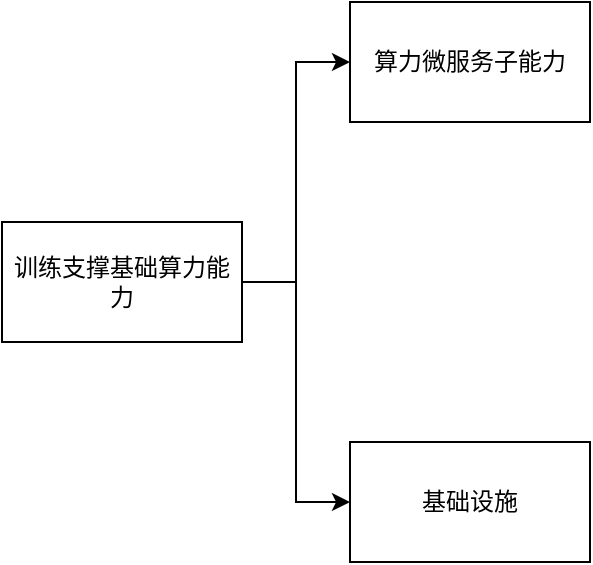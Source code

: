 <mxfile version="24.5.3" type="github">
  <diagram name="第 1 页" id="PtkZFWCqN2UXBrDpLfKn">
    <mxGraphModel dx="1455" dy="1074" grid="1" gridSize="10" guides="1" tooltips="1" connect="1" arrows="1" fold="1" page="1" pageScale="1" pageWidth="827" pageHeight="1169" math="0" shadow="0">
      <root>
        <mxCell id="0" />
        <mxCell id="1" parent="0" />
        <mxCell id="CuloAdzWNhMf48beZ4s1-1" style="edgeStyle=orthogonalEdgeStyle;rounded=0;orthogonalLoop=1;jettySize=auto;html=1;entryX=0;entryY=0.5;entryDx=0;entryDy=0;" edge="1" parent="1" source="5mnBoArpZEisCa4G6p56-1" target="5mnBoArpZEisCa4G6p56-2">
          <mxGeometry relative="1" as="geometry" />
        </mxCell>
        <mxCell id="CuloAdzWNhMf48beZ4s1-2" style="edgeStyle=orthogonalEdgeStyle;rounded=0;orthogonalLoop=1;jettySize=auto;html=1;entryX=0;entryY=0.5;entryDx=0;entryDy=0;" edge="1" parent="1" source="5mnBoArpZEisCa4G6p56-1" target="5mnBoArpZEisCa4G6p56-3">
          <mxGeometry relative="1" as="geometry" />
        </mxCell>
        <mxCell id="5mnBoArpZEisCa4G6p56-1" value="训练支撑基础算力能力" style="rounded=0;whiteSpace=wrap;html=1;" parent="1" vertex="1">
          <mxGeometry x="120" y="410" width="120" height="60" as="geometry" />
        </mxCell>
        <mxCell id="5mnBoArpZEisCa4G6p56-2" value="算力微服务子能力" style="rounded=0;whiteSpace=wrap;html=1;" parent="1" vertex="1">
          <mxGeometry x="294" y="300" width="120" height="60" as="geometry" />
        </mxCell>
        <mxCell id="5mnBoArpZEisCa4G6p56-3" value="基础设施" style="rounded=0;whiteSpace=wrap;html=1;" parent="1" vertex="1">
          <mxGeometry x="294" y="520" width="120" height="60" as="geometry" />
        </mxCell>
      </root>
    </mxGraphModel>
  </diagram>
</mxfile>
